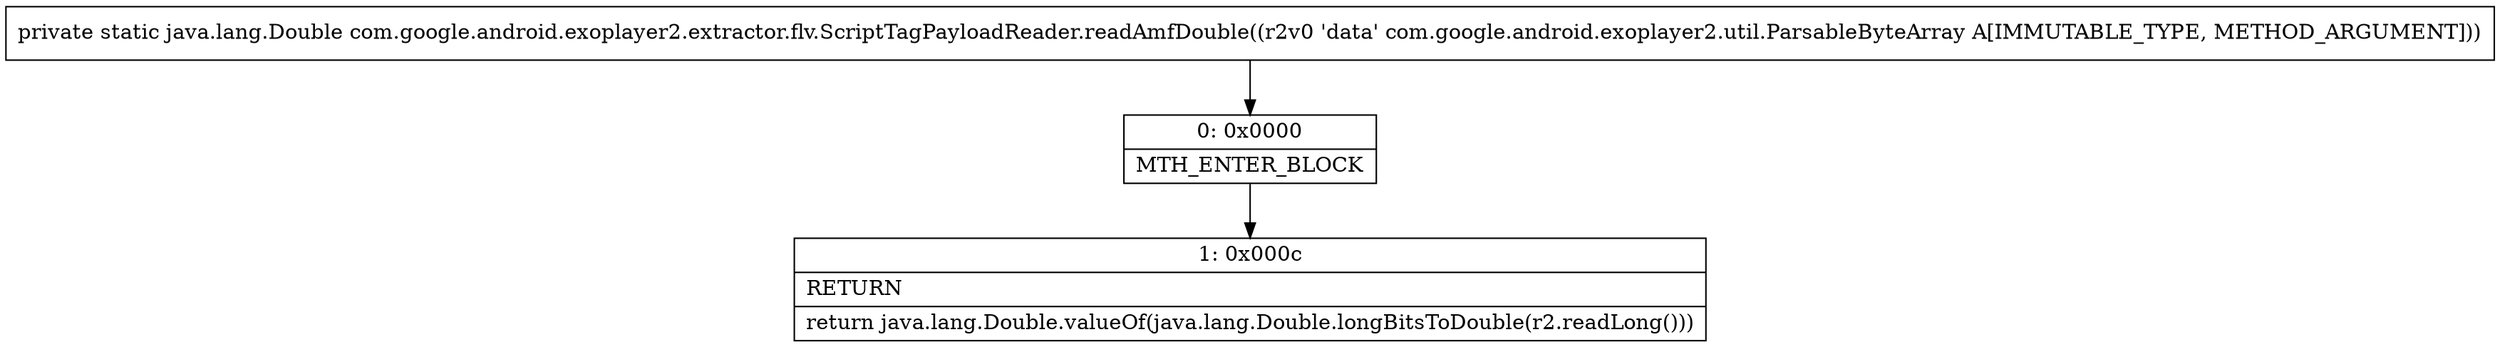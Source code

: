 digraph "CFG forcom.google.android.exoplayer2.extractor.flv.ScriptTagPayloadReader.readAmfDouble(Lcom\/google\/android\/exoplayer2\/util\/ParsableByteArray;)Ljava\/lang\/Double;" {
Node_0 [shape=record,label="{0\:\ 0x0000|MTH_ENTER_BLOCK\l}"];
Node_1 [shape=record,label="{1\:\ 0x000c|RETURN\l|return java.lang.Double.valueOf(java.lang.Double.longBitsToDouble(r2.readLong()))\l}"];
MethodNode[shape=record,label="{private static java.lang.Double com.google.android.exoplayer2.extractor.flv.ScriptTagPayloadReader.readAmfDouble((r2v0 'data' com.google.android.exoplayer2.util.ParsableByteArray A[IMMUTABLE_TYPE, METHOD_ARGUMENT])) }"];
MethodNode -> Node_0;
Node_0 -> Node_1;
}

